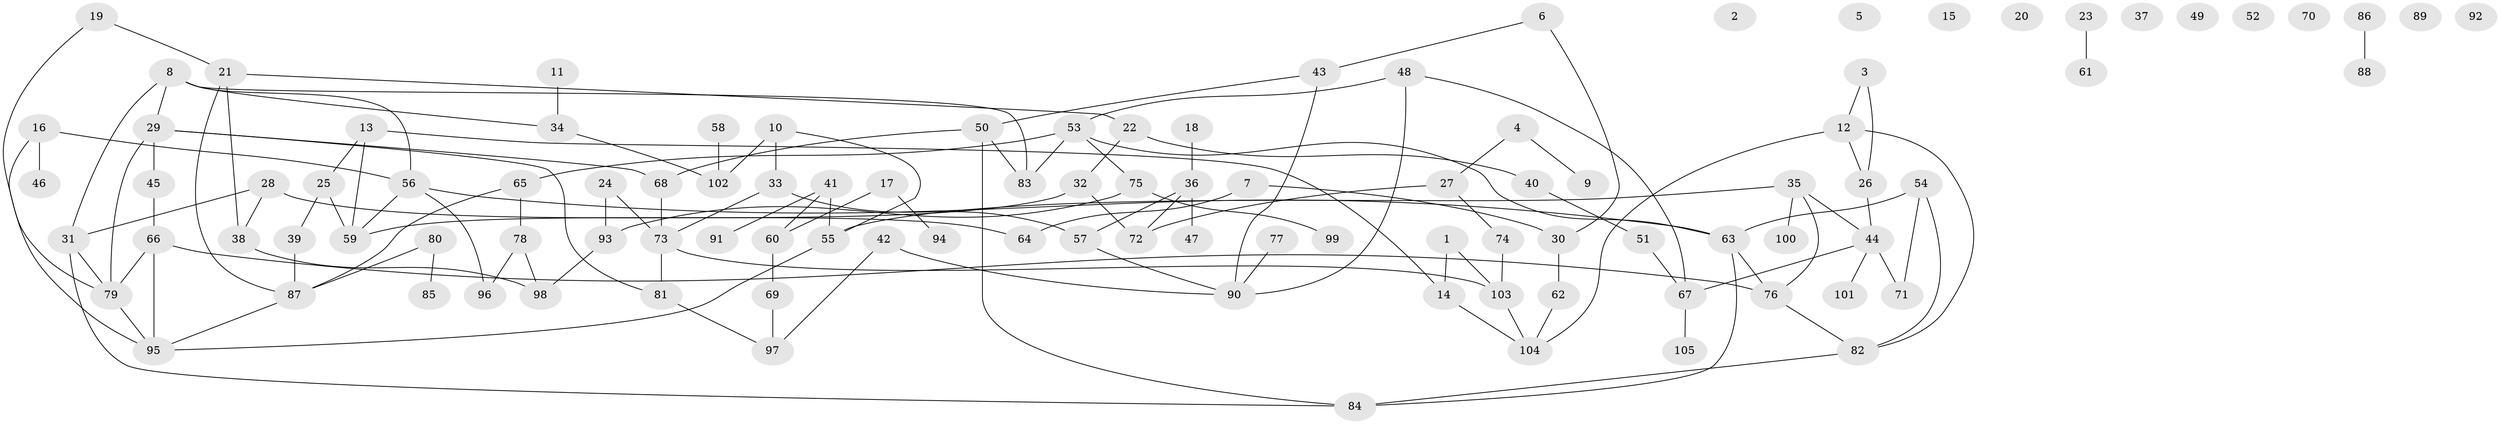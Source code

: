 // coarse degree distribution, {5: 0.047619047619047616, 0: 0.19047619047619047, 3: 0.20634920634920634, 2: 0.15873015873015872, 11: 0.015873015873015872, 1: 0.15873015873015872, 4: 0.09523809523809523, 6: 0.047619047619047616, 7: 0.06349206349206349, 9: 0.015873015873015872}
// Generated by graph-tools (version 1.1) at 2025/16/03/04/25 18:16:39]
// undirected, 105 vertices, 133 edges
graph export_dot {
graph [start="1"]
  node [color=gray90,style=filled];
  1;
  2;
  3;
  4;
  5;
  6;
  7;
  8;
  9;
  10;
  11;
  12;
  13;
  14;
  15;
  16;
  17;
  18;
  19;
  20;
  21;
  22;
  23;
  24;
  25;
  26;
  27;
  28;
  29;
  30;
  31;
  32;
  33;
  34;
  35;
  36;
  37;
  38;
  39;
  40;
  41;
  42;
  43;
  44;
  45;
  46;
  47;
  48;
  49;
  50;
  51;
  52;
  53;
  54;
  55;
  56;
  57;
  58;
  59;
  60;
  61;
  62;
  63;
  64;
  65;
  66;
  67;
  68;
  69;
  70;
  71;
  72;
  73;
  74;
  75;
  76;
  77;
  78;
  79;
  80;
  81;
  82;
  83;
  84;
  85;
  86;
  87;
  88;
  89;
  90;
  91;
  92;
  93;
  94;
  95;
  96;
  97;
  98;
  99;
  100;
  101;
  102;
  103;
  104;
  105;
  1 -- 14;
  1 -- 103;
  3 -- 12;
  3 -- 26;
  4 -- 9;
  4 -- 27;
  6 -- 30;
  6 -- 43;
  7 -- 30;
  7 -- 64;
  8 -- 29;
  8 -- 31;
  8 -- 34;
  8 -- 56;
  8 -- 83;
  10 -- 33;
  10 -- 55;
  10 -- 102;
  11 -- 34;
  12 -- 26;
  12 -- 82;
  12 -- 104;
  13 -- 14;
  13 -- 25;
  13 -- 59;
  14 -- 104;
  16 -- 46;
  16 -- 56;
  16 -- 95;
  17 -- 60;
  17 -- 94;
  18 -- 36;
  19 -- 21;
  19 -- 79;
  21 -- 22;
  21 -- 38;
  21 -- 87;
  22 -- 32;
  22 -- 40;
  23 -- 61;
  24 -- 73;
  24 -- 93;
  25 -- 39;
  25 -- 59;
  26 -- 44;
  27 -- 72;
  27 -- 74;
  28 -- 31;
  28 -- 38;
  28 -- 64;
  29 -- 45;
  29 -- 68;
  29 -- 79;
  29 -- 81;
  30 -- 62;
  31 -- 79;
  31 -- 84;
  32 -- 59;
  32 -- 72;
  33 -- 57;
  33 -- 73;
  34 -- 102;
  35 -- 44;
  35 -- 55;
  35 -- 76;
  35 -- 100;
  36 -- 47;
  36 -- 57;
  36 -- 72;
  38 -- 98;
  39 -- 87;
  40 -- 51;
  41 -- 55;
  41 -- 60;
  41 -- 91;
  42 -- 90;
  42 -- 97;
  43 -- 50;
  43 -- 90;
  44 -- 67;
  44 -- 71;
  44 -- 101;
  45 -- 66;
  48 -- 53;
  48 -- 67;
  48 -- 90;
  50 -- 68;
  50 -- 83;
  50 -- 84;
  51 -- 67;
  53 -- 63;
  53 -- 65;
  53 -- 75;
  53 -- 83;
  54 -- 63;
  54 -- 71;
  54 -- 82;
  55 -- 95;
  56 -- 59;
  56 -- 63;
  56 -- 96;
  57 -- 90;
  58 -- 102;
  60 -- 69;
  62 -- 104;
  63 -- 76;
  63 -- 84;
  65 -- 78;
  65 -- 87;
  66 -- 76;
  66 -- 79;
  66 -- 95;
  67 -- 105;
  68 -- 73;
  69 -- 97;
  73 -- 81;
  73 -- 103;
  74 -- 103;
  75 -- 93;
  75 -- 99;
  76 -- 82;
  77 -- 90;
  78 -- 96;
  78 -- 98;
  79 -- 95;
  80 -- 85;
  80 -- 87;
  81 -- 97;
  82 -- 84;
  86 -- 88;
  87 -- 95;
  93 -- 98;
  103 -- 104;
}
